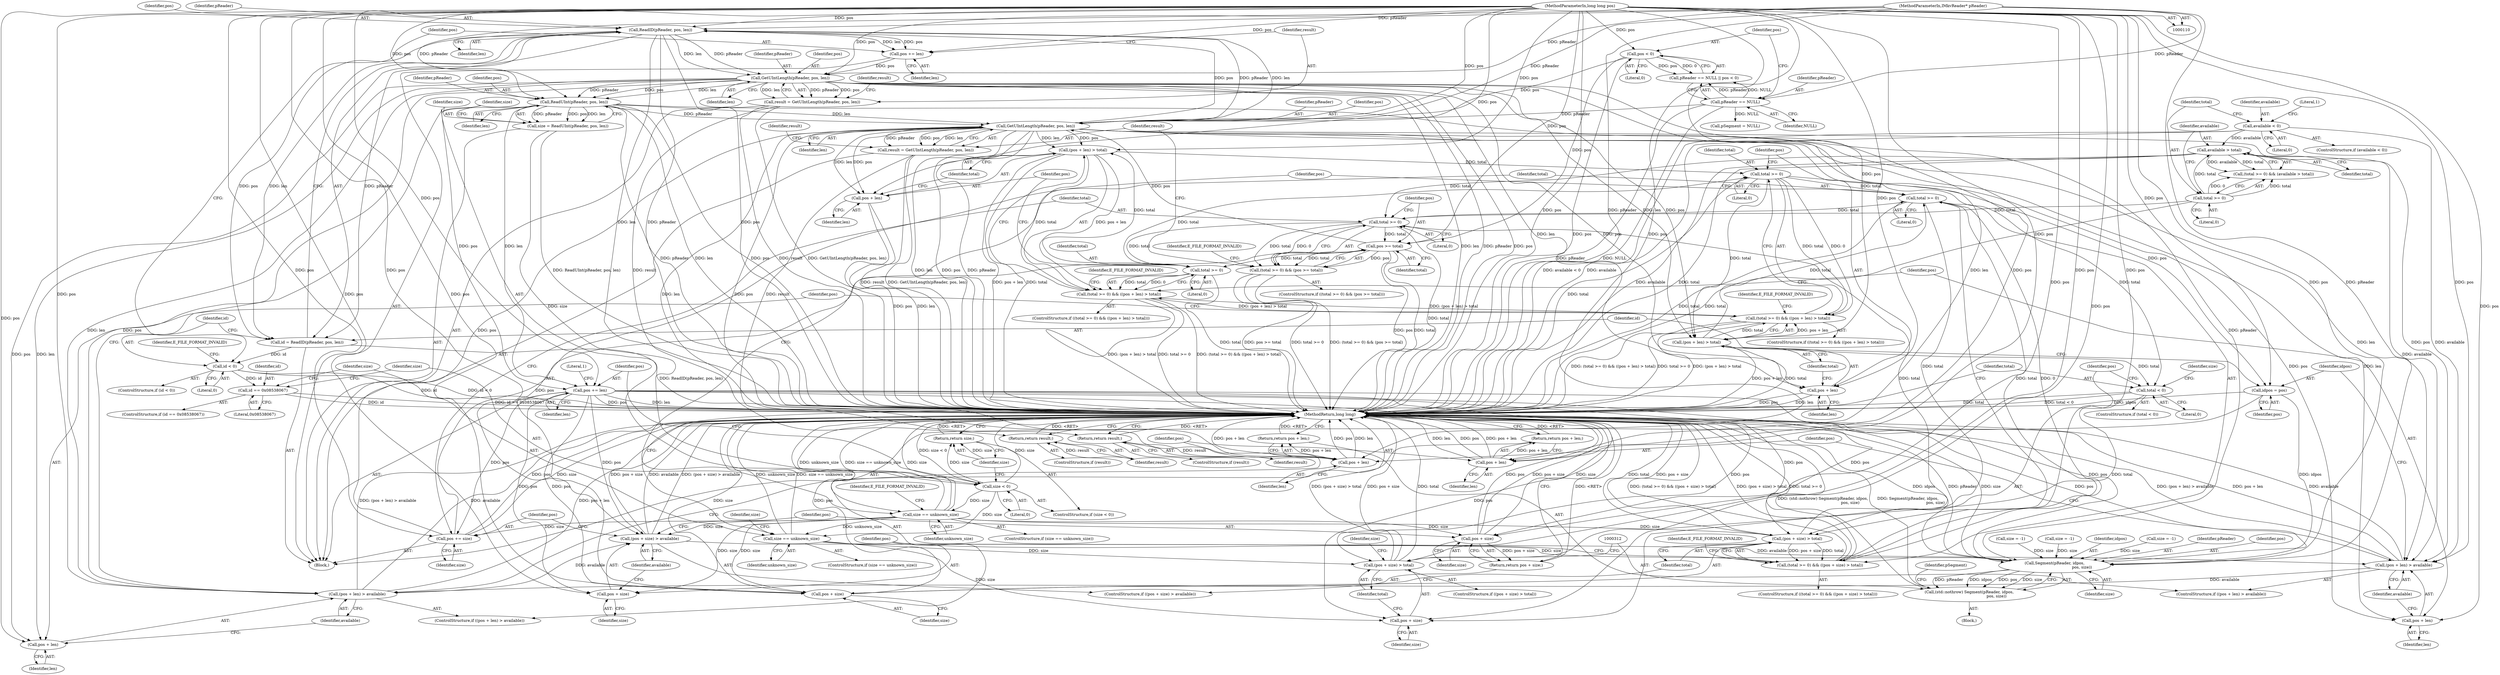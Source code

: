 digraph "0_Android_cc274e2abe8b2a6698a5c47d8aa4bb45f1f9538d_5@pointer" {
"1000215" [label="(Call,ReadID(pReader, pos, len))"];
"1000178" [label="(Call,GetUIntLength(pReader, pos, len))"];
"1000263" [label="(Call,ReadUInt(pReader, pos, len))"];
"1000230" [label="(Call,GetUIntLength(pReader, pos, len))"];
"1000215" [label="(Call,ReadID(pReader, pos, len))"];
"1000111" [label="(MethodParameterIn,IMkvReader* pReader)"];
"1000112" [label="(MethodParameterIn,long long pos)"];
"1000225" [label="(Call,pos += len)"];
"1000117" [label="(Call,pReader == NULL)"];
"1000355" [label="(Call,pos += size)"];
"1000328" [label="(Call,size == unknown_size)"];
"1000268" [label="(Call,size < 0)"];
"1000261" [label="(Call,size = ReadUInt(pReader, pos, len))"];
"1000273" [label="(Call,pos += len)"];
"1000120" [label="(Call,pos < 0)"];
"1000169" [label="(Call,pos >= total)"];
"1000166" [label="(Call,total >= 0)"];
"1000335" [label="(Call,total >= 0)"];
"1000240" [label="(Call,total >= 0)"];
"1000188" [label="(Call,total >= 0)"];
"1000191" [label="(Call,(pos + len) > total)"];
"1000243" [label="(Call,(pos + len) > total)"];
"1000156" [label="(Call,available > total)"];
"1000145" [label="(Call,available < 0)"];
"1000153" [label="(Call,total >= 0)"];
"1000338" [label="(Call,(pos + size) > total)"];
"1000213" [label="(Call,id = ReadID(pReader, pos, len))"];
"1000220" [label="(Call,id < 0)"];
"1000279" [label="(Call,id == 0x08538067)"];
"1000228" [label="(Call,result = GetUIntLength(pReader, pos, len))"];
"1000236" [label="(Return,return result;)"];
"1000239" [label="(Call,(total >= 0) && ((pos + len) > total))"];
"1000187" [label="(Call,(total >= 0) && ((pos + len) > total))"];
"1000293" [label="(Call,total < 0)"];
"1000302" [label="(Call,(pos + size) > total)"];
"1000165" [label="(Call,(total >= 0) && (pos >= total))"];
"1000176" [label="(Call,result = GetUIntLength(pReader, pos, len))"];
"1000184" [label="(Return,return result;)"];
"1000192" [label="(Call,pos + len)"];
"1000199" [label="(Call,(pos + len) > available)"];
"1000251" [label="(Call,(pos + len) > available)"];
"1000346" [label="(Call,(pos + size) > available)"];
"1000200" [label="(Call,pos + len)"];
"1000205" [label="(Call,pos + len)"];
"1000204" [label="(Return,return pos + len;)"];
"1000209" [label="(Call,idpos = pos)"];
"1000313" [label="(Call,Segment(pReader, idpos,\n                                            pos, size))"];
"1000311" [label="(Call,(std::nothrow) Segment(pReader, idpos,\n                                            pos, size))"];
"1000334" [label="(Call,(total >= 0) && ((pos + size) > total))"];
"1000244" [label="(Call,pos + len)"];
"1000252" [label="(Call,pos + len)"];
"1000257" [label="(Call,pos + len)"];
"1000256" [label="(Return,return pos + len;)"];
"1000271" [label="(Return,return size;)"];
"1000284" [label="(Call,size == unknown_size)"];
"1000303" [label="(Call,pos + size)"];
"1000339" [label="(Call,pos + size)"];
"1000347" [label="(Call,pos + size)"];
"1000352" [label="(Call,pos + size)"];
"1000351" [label="(Return,return pos + size;)"];
"1000219" [label="(ControlStructure,if (id < 0))"];
"1000263" [label="(Call,ReadUInt(pReader, pos, len))"];
"1000274" [label="(Identifier,pos)"];
"1000150" [label="(Literal,1)"];
"1000357" [label="(Identifier,size)"];
"1000163" [label="(Block,)"];
"1000116" [label="(Call,pReader == NULL || pos < 0)"];
"1000191" [label="(Call,(pos + len) > total)"];
"1000272" [label="(Identifier,size)"];
"1000156" [label="(Call,available > total)"];
"1000245" [label="(Identifier,pos)"];
"1000249" [label="(Identifier,E_FILE_FORMAT_INVALID)"];
"1000257" [label="(Call,pos + len)"];
"1000250" [label="(ControlStructure,if ((pos + len) > available))"];
"1000320" [label="(Identifier,pSegment)"];
"1000303" [label="(Call,pos + size)"];
"1000213" [label="(Call,id = ReadID(pReader, pos, len))"];
"1000280" [label="(Identifier,id)"];
"1000176" [label="(Call,result = GetUIntLength(pReader, pos, len))"];
"1000199" [label="(Call,(pos + len) > available)"];
"1000232" [label="(Identifier,pos)"];
"1000266" [label="(Identifier,len)"];
"1000179" [label="(Identifier,pReader)"];
"1000297" [label="(Identifier,size)"];
"1000192" [label="(Call,pos + len)"];
"1000125" [label="(Call,pSegment = NULL)"];
"1000229" [label="(Identifier,result)"];
"1000165" [label="(Call,(total >= 0) && (pos >= total))"];
"1000292" [label="(ControlStructure,if (total < 0))"];
"1000275" [label="(Identifier,len)"];
"1000281" [label="(Literal,0x08538067)"];
"1000154" [label="(Identifier,total)"];
"1000254" [label="(Identifier,len)"];
"1000345" [label="(ControlStructure,if ((pos + size) > available))"];
"1000304" [label="(Identifier,pos)"];
"1000239" [label="(Call,(total >= 0) && ((pos + len) > total))"];
"1000230" [label="(Call,GetUIntLength(pReader, pos, len))"];
"1000282" [label="(Block,)"];
"1000270" [label="(Literal,0)"];
"1000278" [label="(ControlStructure,if (id == 0x08538067))"];
"1000222" [label="(Literal,0)"];
"1000344" [label="(Identifier,E_FILE_FORMAT_INVALID)"];
"1000349" [label="(Identifier,size)"];
"1000186" [label="(ControlStructure,if ((total >= 0) && ((pos + len) > total)))"];
"1000327" [label="(ControlStructure,if (size == unknown_size))"];
"1000147" [label="(Literal,0)"];
"1000183" [label="(Identifier,result)"];
"1000356" [label="(Identifier,pos)"];
"1000228" [label="(Call,result = GetUIntLength(pReader, pos, len))"];
"1000118" [label="(Identifier,pReader)"];
"1000306" [label="(Identifier,total)"];
"1000293" [label="(Call,total < 0)"];
"1000185" [label="(Identifier,result)"];
"1000166" [label="(Call,total >= 0)"];
"1000340" [label="(Identifier,pos)"];
"1000288" [label="(Identifier,size)"];
"1000261" [label="(Call,size = ReadUInt(pReader, pos, len))"];
"1000243" [label="(Call,(pos + len) > total)"];
"1000294" [label="(Identifier,total)"];
"1000177" [label="(Identifier,result)"];
"1000328" [label="(Call,size == unknown_size)"];
"1000277" [label="(Literal,1)"];
"1000286" [label="(Identifier,unknown_size)"];
"1000203" [label="(Identifier,available)"];
"1000211" [label="(Identifier,pos)"];
"1000170" [label="(Identifier,pos)"];
"1000339" [label="(Call,pos + size)"];
"1000236" [label="(Return,return result;)"];
"1000283" [label="(ControlStructure,if (size == unknown_size))"];
"1000167" [label="(Identifier,total)"];
"1000205" [label="(Call,pos + len)"];
"1000329" [label="(Identifier,size)"];
"1000350" [label="(Identifier,available)"];
"1000164" [label="(ControlStructure,if ((total >= 0) && (pos >= total)))"];
"1000184" [label="(Return,return result;)"];
"1000307" [label="(Call,size = -1)"];
"1000190" [label="(Literal,0)"];
"1000182" [label="(ControlStructure,if (result))"];
"1000346" [label="(Call,(pos + size) > available)"];
"1000233" [label="(Identifier,len)"];
"1000284" [label="(Call,size == unknown_size)"];
"1000313" [label="(Call,Segment(pReader, idpos,\n                                            pos, size))"];
"1000287" [label="(Call,size = -1)"];
"1000259" [label="(Identifier,len)"];
"1000221" [label="(Identifier,id)"];
"1000244" [label="(Call,pos + len)"];
"1000332" [label="(Identifier,E_FILE_FORMAT_INVALID)"];
"1000235" [label="(Identifier,result)"];
"1000237" [label="(Identifier,result)"];
"1000267" [label="(ControlStructure,if (size < 0))"];
"1000207" [label="(Identifier,len)"];
"1000333" [label="(ControlStructure,if ((total >= 0) && ((pos + size) > total)))"];
"1000231" [label="(Identifier,pReader)"];
"1000342" [label="(Identifier,total)"];
"1000117" [label="(Call,pReader == NULL)"];
"1000251" [label="(Call,(pos + len) > available)"];
"1000217" [label="(Identifier,pos)"];
"1000119" [label="(Identifier,NULL)"];
"1000268" [label="(Call,size < 0)"];
"1000240" [label="(Call,total >= 0)"];
"1000157" [label="(Identifier,available)"];
"1000224" [label="(Identifier,E_FILE_FORMAT_INVALID)"];
"1000354" [label="(Identifier,size)"];
"1000295" [label="(Literal,0)"];
"1000352" [label="(Call,pos + size)"];
"1000158" [label="(Identifier,total)"];
"1000302" [label="(Call,(pos + size) > total)"];
"1000111" [label="(MethodParameterIn,IMkvReader* pReader)"];
"1000225" [label="(Call,pos += len)"];
"1000187" [label="(Call,(total >= 0) && ((pos + len) > total))"];
"1000215" [label="(Call,ReadID(pReader, pos, len))"];
"1000311" [label="(Call,(std::nothrow) Segment(pReader, idpos,\n                                            pos, size))"];
"1000201" [label="(Identifier,pos)"];
"1000315" [label="(Identifier,idpos)"];
"1000279" [label="(Call,id == 0x08538067)"];
"1000317" [label="(Identifier,size)"];
"1000122" [label="(Literal,0)"];
"1000169" [label="(Call,pos >= total)"];
"1000189" [label="(Identifier,total)"];
"1000247" [label="(Identifier,total)"];
"1000209" [label="(Call,idpos = pos)"];
"1000256" [label="(Return,return pos + len;)"];
"1000296" [label="(Call,size = -1)"];
"1000168" [label="(Literal,0)"];
"1000358" [label="(MethodReturn,long long)"];
"1000188" [label="(Call,total >= 0)"];
"1000181" [label="(Identifier,len)"];
"1000200" [label="(Call,pos + len)"];
"1000264" [label="(Identifier,pReader)"];
"1000314" [label="(Identifier,pReader)"];
"1000338" [label="(Call,(pos + size) > total)"];
"1000330" [label="(Identifier,unknown_size)"];
"1000348" [label="(Identifier,pos)"];
"1000206" [label="(Identifier,pos)"];
"1000121" [label="(Identifier,pos)"];
"1000195" [label="(Identifier,total)"];
"1000112" [label="(MethodParameterIn,long long pos)"];
"1000220" [label="(Call,id < 0)"];
"1000153" [label="(Call,total >= 0)"];
"1000218" [label="(Identifier,len)"];
"1000180" [label="(Identifier,pos)"];
"1000253" [label="(Identifier,pos)"];
"1000120" [label="(Call,pos < 0)"];
"1000144" [label="(ControlStructure,if (available < 0))"];
"1000351" [label="(Return,return pos + size;)"];
"1000234" [label="(ControlStructure,if (result))"];
"1000202" [label="(Identifier,len)"];
"1000246" [label="(Identifier,len)"];
"1000198" [label="(ControlStructure,if ((pos + len) > available))"];
"1000197" [label="(Identifier,E_FILE_FORMAT_INVALID)"];
"1000269" [label="(Identifier,size)"];
"1000273" [label="(Call,pos += len)"];
"1000146" [label="(Identifier,available)"];
"1000265" [label="(Identifier,pos)"];
"1000155" [label="(Literal,0)"];
"1000194" [label="(Identifier,len)"];
"1000271" [label="(Return,return size;)"];
"1000204" [label="(Return,return pos + len;)"];
"1000214" [label="(Identifier,id)"];
"1000216" [label="(Identifier,pReader)"];
"1000334" [label="(Call,(total >= 0) && ((pos + size) > total))"];
"1000242" [label="(Literal,0)"];
"1000262" [label="(Identifier,size)"];
"1000210" [label="(Identifier,idpos)"];
"1000258" [label="(Identifier,pos)"];
"1000305" [label="(Identifier,size)"];
"1000178" [label="(Call,GetUIntLength(pReader, pos, len))"];
"1000341" [label="(Identifier,size)"];
"1000173" [label="(Identifier,E_FILE_FORMAT_INVALID)"];
"1000241" [label="(Identifier,total)"];
"1000301" [label="(ControlStructure,if ((pos + size) > total))"];
"1000238" [label="(ControlStructure,if ((total >= 0) && ((pos + len) > total)))"];
"1000347" [label="(Call,pos + size)"];
"1000227" [label="(Identifier,len)"];
"1000335" [label="(Call,total >= 0)"];
"1000355" [label="(Call,pos += size)"];
"1000337" [label="(Literal,0)"];
"1000145" [label="(Call,available < 0)"];
"1000308" [label="(Identifier,size)"];
"1000193" [label="(Identifier,pos)"];
"1000285" [label="(Identifier,size)"];
"1000316" [label="(Identifier,pos)"];
"1000152" [label="(Call,(total >= 0) && (available > total))"];
"1000252" [label="(Call,pos + len)"];
"1000336" [label="(Identifier,total)"];
"1000353" [label="(Identifier,pos)"];
"1000226" [label="(Identifier,pos)"];
"1000171" [label="(Identifier,total)"];
"1000255" [label="(Identifier,available)"];
"1000215" -> "1000213"  [label="AST: "];
"1000215" -> "1000218"  [label="CFG: "];
"1000216" -> "1000215"  [label="AST: "];
"1000217" -> "1000215"  [label="AST: "];
"1000218" -> "1000215"  [label="AST: "];
"1000213" -> "1000215"  [label="CFG: "];
"1000215" -> "1000358"  [label="DDG: pReader"];
"1000215" -> "1000358"  [label="DDG: pos"];
"1000215" -> "1000358"  [label="DDG: len"];
"1000215" -> "1000213"  [label="DDG: pReader"];
"1000215" -> "1000213"  [label="DDG: pos"];
"1000215" -> "1000213"  [label="DDG: len"];
"1000178" -> "1000215"  [label="DDG: pReader"];
"1000178" -> "1000215"  [label="DDG: pos"];
"1000178" -> "1000215"  [label="DDG: len"];
"1000111" -> "1000215"  [label="DDG: pReader"];
"1000112" -> "1000215"  [label="DDG: pos"];
"1000215" -> "1000225"  [label="DDG: len"];
"1000215" -> "1000225"  [label="DDG: pos"];
"1000215" -> "1000230"  [label="DDG: pReader"];
"1000215" -> "1000230"  [label="DDG: len"];
"1000178" -> "1000176"  [label="AST: "];
"1000178" -> "1000181"  [label="CFG: "];
"1000179" -> "1000178"  [label="AST: "];
"1000180" -> "1000178"  [label="AST: "];
"1000181" -> "1000178"  [label="AST: "];
"1000176" -> "1000178"  [label="CFG: "];
"1000178" -> "1000358"  [label="DDG: pReader"];
"1000178" -> "1000358"  [label="DDG: len"];
"1000178" -> "1000358"  [label="DDG: pos"];
"1000178" -> "1000176"  [label="DDG: pReader"];
"1000178" -> "1000176"  [label="DDG: pos"];
"1000178" -> "1000176"  [label="DDG: len"];
"1000263" -> "1000178"  [label="DDG: pReader"];
"1000263" -> "1000178"  [label="DDG: len"];
"1000117" -> "1000178"  [label="DDG: pReader"];
"1000111" -> "1000178"  [label="DDG: pReader"];
"1000355" -> "1000178"  [label="DDG: pos"];
"1000120" -> "1000178"  [label="DDG: pos"];
"1000169" -> "1000178"  [label="DDG: pos"];
"1000112" -> "1000178"  [label="DDG: pos"];
"1000178" -> "1000191"  [label="DDG: pos"];
"1000178" -> "1000191"  [label="DDG: len"];
"1000178" -> "1000192"  [label="DDG: pos"];
"1000178" -> "1000192"  [label="DDG: len"];
"1000178" -> "1000199"  [label="DDG: pos"];
"1000178" -> "1000199"  [label="DDG: len"];
"1000178" -> "1000200"  [label="DDG: pos"];
"1000178" -> "1000200"  [label="DDG: len"];
"1000178" -> "1000205"  [label="DDG: pos"];
"1000178" -> "1000205"  [label="DDG: len"];
"1000178" -> "1000209"  [label="DDG: pos"];
"1000263" -> "1000261"  [label="AST: "];
"1000263" -> "1000266"  [label="CFG: "];
"1000264" -> "1000263"  [label="AST: "];
"1000265" -> "1000263"  [label="AST: "];
"1000266" -> "1000263"  [label="AST: "];
"1000261" -> "1000263"  [label="CFG: "];
"1000263" -> "1000358"  [label="DDG: pos"];
"1000263" -> "1000358"  [label="DDG: pReader"];
"1000263" -> "1000358"  [label="DDG: len"];
"1000263" -> "1000261"  [label="DDG: pReader"];
"1000263" -> "1000261"  [label="DDG: pos"];
"1000263" -> "1000261"  [label="DDG: len"];
"1000230" -> "1000263"  [label="DDG: pReader"];
"1000230" -> "1000263"  [label="DDG: pos"];
"1000230" -> "1000263"  [label="DDG: len"];
"1000111" -> "1000263"  [label="DDG: pReader"];
"1000112" -> "1000263"  [label="DDG: pos"];
"1000263" -> "1000273"  [label="DDG: len"];
"1000263" -> "1000273"  [label="DDG: pos"];
"1000263" -> "1000313"  [label="DDG: pReader"];
"1000230" -> "1000228"  [label="AST: "];
"1000230" -> "1000233"  [label="CFG: "];
"1000231" -> "1000230"  [label="AST: "];
"1000232" -> "1000230"  [label="AST: "];
"1000233" -> "1000230"  [label="AST: "];
"1000228" -> "1000230"  [label="CFG: "];
"1000230" -> "1000358"  [label="DDG: len"];
"1000230" -> "1000358"  [label="DDG: pReader"];
"1000230" -> "1000358"  [label="DDG: pos"];
"1000230" -> "1000228"  [label="DDG: pReader"];
"1000230" -> "1000228"  [label="DDG: pos"];
"1000230" -> "1000228"  [label="DDG: len"];
"1000111" -> "1000230"  [label="DDG: pReader"];
"1000225" -> "1000230"  [label="DDG: pos"];
"1000112" -> "1000230"  [label="DDG: pos"];
"1000230" -> "1000243"  [label="DDG: pos"];
"1000230" -> "1000243"  [label="DDG: len"];
"1000230" -> "1000244"  [label="DDG: pos"];
"1000230" -> "1000244"  [label="DDG: len"];
"1000230" -> "1000251"  [label="DDG: pos"];
"1000230" -> "1000251"  [label="DDG: len"];
"1000230" -> "1000252"  [label="DDG: pos"];
"1000230" -> "1000252"  [label="DDG: len"];
"1000230" -> "1000257"  [label="DDG: pos"];
"1000230" -> "1000257"  [label="DDG: len"];
"1000111" -> "1000110"  [label="AST: "];
"1000111" -> "1000358"  [label="DDG: pReader"];
"1000111" -> "1000117"  [label="DDG: pReader"];
"1000111" -> "1000313"  [label="DDG: pReader"];
"1000112" -> "1000110"  [label="AST: "];
"1000112" -> "1000358"  [label="DDG: pos"];
"1000112" -> "1000120"  [label="DDG: pos"];
"1000112" -> "1000169"  [label="DDG: pos"];
"1000112" -> "1000191"  [label="DDG: pos"];
"1000112" -> "1000192"  [label="DDG: pos"];
"1000112" -> "1000199"  [label="DDG: pos"];
"1000112" -> "1000200"  [label="DDG: pos"];
"1000112" -> "1000205"  [label="DDG: pos"];
"1000112" -> "1000209"  [label="DDG: pos"];
"1000112" -> "1000225"  [label="DDG: pos"];
"1000112" -> "1000243"  [label="DDG: pos"];
"1000112" -> "1000244"  [label="DDG: pos"];
"1000112" -> "1000251"  [label="DDG: pos"];
"1000112" -> "1000252"  [label="DDG: pos"];
"1000112" -> "1000257"  [label="DDG: pos"];
"1000112" -> "1000273"  [label="DDG: pos"];
"1000112" -> "1000302"  [label="DDG: pos"];
"1000112" -> "1000303"  [label="DDG: pos"];
"1000112" -> "1000313"  [label="DDG: pos"];
"1000112" -> "1000338"  [label="DDG: pos"];
"1000112" -> "1000339"  [label="DDG: pos"];
"1000112" -> "1000346"  [label="DDG: pos"];
"1000112" -> "1000347"  [label="DDG: pos"];
"1000112" -> "1000352"  [label="DDG: pos"];
"1000112" -> "1000355"  [label="DDG: pos"];
"1000225" -> "1000163"  [label="AST: "];
"1000225" -> "1000227"  [label="CFG: "];
"1000226" -> "1000225"  [label="AST: "];
"1000227" -> "1000225"  [label="AST: "];
"1000229" -> "1000225"  [label="CFG: "];
"1000117" -> "1000116"  [label="AST: "];
"1000117" -> "1000119"  [label="CFG: "];
"1000118" -> "1000117"  [label="AST: "];
"1000119" -> "1000117"  [label="AST: "];
"1000121" -> "1000117"  [label="CFG: "];
"1000116" -> "1000117"  [label="CFG: "];
"1000117" -> "1000358"  [label="DDG: pReader"];
"1000117" -> "1000358"  [label="DDG: NULL"];
"1000117" -> "1000116"  [label="DDG: pReader"];
"1000117" -> "1000116"  [label="DDG: NULL"];
"1000117" -> "1000125"  [label="DDG: NULL"];
"1000355" -> "1000163"  [label="AST: "];
"1000355" -> "1000357"  [label="CFG: "];
"1000356" -> "1000355"  [label="AST: "];
"1000357" -> "1000355"  [label="AST: "];
"1000167" -> "1000355"  [label="CFG: "];
"1000355" -> "1000358"  [label="DDG: pos"];
"1000355" -> "1000358"  [label="DDG: size"];
"1000355" -> "1000169"  [label="DDG: pos"];
"1000328" -> "1000355"  [label="DDG: size"];
"1000273" -> "1000355"  [label="DDG: pos"];
"1000328" -> "1000327"  [label="AST: "];
"1000328" -> "1000330"  [label="CFG: "];
"1000329" -> "1000328"  [label="AST: "];
"1000330" -> "1000328"  [label="AST: "];
"1000332" -> "1000328"  [label="CFG: "];
"1000336" -> "1000328"  [label="CFG: "];
"1000328" -> "1000358"  [label="DDG: size == unknown_size"];
"1000328" -> "1000358"  [label="DDG: size"];
"1000328" -> "1000358"  [label="DDG: unknown_size"];
"1000328" -> "1000284"  [label="DDG: unknown_size"];
"1000268" -> "1000328"  [label="DDG: size"];
"1000328" -> "1000338"  [label="DDG: size"];
"1000328" -> "1000339"  [label="DDG: size"];
"1000328" -> "1000346"  [label="DDG: size"];
"1000328" -> "1000347"  [label="DDG: size"];
"1000328" -> "1000352"  [label="DDG: size"];
"1000268" -> "1000267"  [label="AST: "];
"1000268" -> "1000270"  [label="CFG: "];
"1000269" -> "1000268"  [label="AST: "];
"1000270" -> "1000268"  [label="AST: "];
"1000272" -> "1000268"  [label="CFG: "];
"1000274" -> "1000268"  [label="CFG: "];
"1000268" -> "1000358"  [label="DDG: size"];
"1000268" -> "1000358"  [label="DDG: size < 0"];
"1000261" -> "1000268"  [label="DDG: size"];
"1000268" -> "1000271"  [label="DDG: size"];
"1000268" -> "1000284"  [label="DDG: size"];
"1000261" -> "1000163"  [label="AST: "];
"1000262" -> "1000261"  [label="AST: "];
"1000269" -> "1000261"  [label="CFG: "];
"1000261" -> "1000358"  [label="DDG: ReadUInt(pReader, pos, len)"];
"1000273" -> "1000163"  [label="AST: "];
"1000273" -> "1000275"  [label="CFG: "];
"1000274" -> "1000273"  [label="AST: "];
"1000275" -> "1000273"  [label="AST: "];
"1000277" -> "1000273"  [label="CFG: "];
"1000273" -> "1000358"  [label="DDG: len"];
"1000273" -> "1000358"  [label="DDG: pos"];
"1000273" -> "1000302"  [label="DDG: pos"];
"1000273" -> "1000303"  [label="DDG: pos"];
"1000273" -> "1000313"  [label="DDG: pos"];
"1000273" -> "1000338"  [label="DDG: pos"];
"1000273" -> "1000339"  [label="DDG: pos"];
"1000273" -> "1000346"  [label="DDG: pos"];
"1000273" -> "1000347"  [label="DDG: pos"];
"1000273" -> "1000352"  [label="DDG: pos"];
"1000120" -> "1000116"  [label="AST: "];
"1000120" -> "1000122"  [label="CFG: "];
"1000121" -> "1000120"  [label="AST: "];
"1000122" -> "1000120"  [label="AST: "];
"1000116" -> "1000120"  [label="CFG: "];
"1000120" -> "1000358"  [label="DDG: pos"];
"1000120" -> "1000116"  [label="DDG: pos"];
"1000120" -> "1000116"  [label="DDG: 0"];
"1000120" -> "1000169"  [label="DDG: pos"];
"1000169" -> "1000165"  [label="AST: "];
"1000169" -> "1000171"  [label="CFG: "];
"1000170" -> "1000169"  [label="AST: "];
"1000171" -> "1000169"  [label="AST: "];
"1000165" -> "1000169"  [label="CFG: "];
"1000169" -> "1000358"  [label="DDG: total"];
"1000169" -> "1000358"  [label="DDG: pos"];
"1000169" -> "1000165"  [label="DDG: pos"];
"1000169" -> "1000165"  [label="DDG: total"];
"1000166" -> "1000169"  [label="DDG: total"];
"1000169" -> "1000188"  [label="DDG: total"];
"1000166" -> "1000165"  [label="AST: "];
"1000166" -> "1000168"  [label="CFG: "];
"1000167" -> "1000166"  [label="AST: "];
"1000168" -> "1000166"  [label="AST: "];
"1000170" -> "1000166"  [label="CFG: "];
"1000165" -> "1000166"  [label="CFG: "];
"1000166" -> "1000358"  [label="DDG: total"];
"1000166" -> "1000165"  [label="DDG: total"];
"1000166" -> "1000165"  [label="DDG: 0"];
"1000335" -> "1000166"  [label="DDG: total"];
"1000156" -> "1000166"  [label="DDG: total"];
"1000338" -> "1000166"  [label="DDG: total"];
"1000153" -> "1000166"  [label="DDG: total"];
"1000166" -> "1000188"  [label="DDG: total"];
"1000335" -> "1000334"  [label="AST: "];
"1000335" -> "1000337"  [label="CFG: "];
"1000336" -> "1000335"  [label="AST: "];
"1000337" -> "1000335"  [label="AST: "];
"1000340" -> "1000335"  [label="CFG: "];
"1000334" -> "1000335"  [label="CFG: "];
"1000335" -> "1000358"  [label="DDG: total"];
"1000335" -> "1000334"  [label="DDG: total"];
"1000335" -> "1000334"  [label="DDG: 0"];
"1000240" -> "1000335"  [label="DDG: total"];
"1000243" -> "1000335"  [label="DDG: total"];
"1000335" -> "1000338"  [label="DDG: total"];
"1000240" -> "1000239"  [label="AST: "];
"1000240" -> "1000242"  [label="CFG: "];
"1000241" -> "1000240"  [label="AST: "];
"1000242" -> "1000240"  [label="AST: "];
"1000245" -> "1000240"  [label="CFG: "];
"1000239" -> "1000240"  [label="CFG: "];
"1000240" -> "1000358"  [label="DDG: total"];
"1000240" -> "1000239"  [label="DDG: total"];
"1000240" -> "1000239"  [label="DDG: 0"];
"1000188" -> "1000240"  [label="DDG: total"];
"1000191" -> "1000240"  [label="DDG: total"];
"1000240" -> "1000243"  [label="DDG: total"];
"1000240" -> "1000293"  [label="DDG: total"];
"1000188" -> "1000187"  [label="AST: "];
"1000188" -> "1000190"  [label="CFG: "];
"1000189" -> "1000188"  [label="AST: "];
"1000190" -> "1000188"  [label="AST: "];
"1000193" -> "1000188"  [label="CFG: "];
"1000187" -> "1000188"  [label="CFG: "];
"1000188" -> "1000358"  [label="DDG: total"];
"1000188" -> "1000187"  [label="DDG: total"];
"1000188" -> "1000187"  [label="DDG: 0"];
"1000188" -> "1000191"  [label="DDG: total"];
"1000191" -> "1000187"  [label="AST: "];
"1000191" -> "1000195"  [label="CFG: "];
"1000192" -> "1000191"  [label="AST: "];
"1000195" -> "1000191"  [label="AST: "];
"1000187" -> "1000191"  [label="CFG: "];
"1000191" -> "1000358"  [label="DDG: total"];
"1000191" -> "1000358"  [label="DDG: pos + len"];
"1000191" -> "1000187"  [label="DDG: pos + len"];
"1000191" -> "1000187"  [label="DDG: total"];
"1000243" -> "1000239"  [label="AST: "];
"1000243" -> "1000247"  [label="CFG: "];
"1000244" -> "1000243"  [label="AST: "];
"1000247" -> "1000243"  [label="AST: "];
"1000239" -> "1000243"  [label="CFG: "];
"1000243" -> "1000358"  [label="DDG: pos + len"];
"1000243" -> "1000358"  [label="DDG: total"];
"1000243" -> "1000239"  [label="DDG: pos + len"];
"1000243" -> "1000239"  [label="DDG: total"];
"1000243" -> "1000293"  [label="DDG: total"];
"1000156" -> "1000152"  [label="AST: "];
"1000156" -> "1000158"  [label="CFG: "];
"1000157" -> "1000156"  [label="AST: "];
"1000158" -> "1000156"  [label="AST: "];
"1000152" -> "1000156"  [label="CFG: "];
"1000156" -> "1000358"  [label="DDG: available"];
"1000156" -> "1000358"  [label="DDG: total"];
"1000156" -> "1000152"  [label="DDG: available"];
"1000156" -> "1000152"  [label="DDG: total"];
"1000145" -> "1000156"  [label="DDG: available"];
"1000153" -> "1000156"  [label="DDG: total"];
"1000156" -> "1000199"  [label="DDG: available"];
"1000145" -> "1000144"  [label="AST: "];
"1000145" -> "1000147"  [label="CFG: "];
"1000146" -> "1000145"  [label="AST: "];
"1000147" -> "1000145"  [label="AST: "];
"1000150" -> "1000145"  [label="CFG: "];
"1000154" -> "1000145"  [label="CFG: "];
"1000145" -> "1000358"  [label="DDG: available < 0"];
"1000145" -> "1000358"  [label="DDG: available"];
"1000145" -> "1000199"  [label="DDG: available"];
"1000153" -> "1000152"  [label="AST: "];
"1000153" -> "1000155"  [label="CFG: "];
"1000154" -> "1000153"  [label="AST: "];
"1000155" -> "1000153"  [label="AST: "];
"1000157" -> "1000153"  [label="CFG: "];
"1000152" -> "1000153"  [label="CFG: "];
"1000153" -> "1000358"  [label="DDG: total"];
"1000153" -> "1000152"  [label="DDG: total"];
"1000153" -> "1000152"  [label="DDG: 0"];
"1000338" -> "1000334"  [label="AST: "];
"1000338" -> "1000342"  [label="CFG: "];
"1000339" -> "1000338"  [label="AST: "];
"1000342" -> "1000338"  [label="AST: "];
"1000334" -> "1000338"  [label="CFG: "];
"1000338" -> "1000358"  [label="DDG: pos + size"];
"1000338" -> "1000358"  [label="DDG: total"];
"1000338" -> "1000334"  [label="DDG: pos + size"];
"1000338" -> "1000334"  [label="DDG: total"];
"1000213" -> "1000163"  [label="AST: "];
"1000214" -> "1000213"  [label="AST: "];
"1000221" -> "1000213"  [label="CFG: "];
"1000213" -> "1000358"  [label="DDG: ReadID(pReader, pos, len)"];
"1000213" -> "1000220"  [label="DDG: id"];
"1000220" -> "1000219"  [label="AST: "];
"1000220" -> "1000222"  [label="CFG: "];
"1000221" -> "1000220"  [label="AST: "];
"1000222" -> "1000220"  [label="AST: "];
"1000224" -> "1000220"  [label="CFG: "];
"1000226" -> "1000220"  [label="CFG: "];
"1000220" -> "1000358"  [label="DDG: id"];
"1000220" -> "1000358"  [label="DDG: id < 0"];
"1000220" -> "1000279"  [label="DDG: id"];
"1000279" -> "1000278"  [label="AST: "];
"1000279" -> "1000281"  [label="CFG: "];
"1000280" -> "1000279"  [label="AST: "];
"1000281" -> "1000279"  [label="AST: "];
"1000285" -> "1000279"  [label="CFG: "];
"1000329" -> "1000279"  [label="CFG: "];
"1000279" -> "1000358"  [label="DDG: id"];
"1000279" -> "1000358"  [label="DDG: id == 0x08538067"];
"1000228" -> "1000163"  [label="AST: "];
"1000229" -> "1000228"  [label="AST: "];
"1000235" -> "1000228"  [label="CFG: "];
"1000228" -> "1000358"  [label="DDG: result"];
"1000228" -> "1000358"  [label="DDG: GetUIntLength(pReader, pos, len)"];
"1000228" -> "1000236"  [label="DDG: result"];
"1000236" -> "1000234"  [label="AST: "];
"1000236" -> "1000237"  [label="CFG: "];
"1000237" -> "1000236"  [label="AST: "];
"1000358" -> "1000236"  [label="CFG: "];
"1000236" -> "1000358"  [label="DDG: <RET>"];
"1000237" -> "1000236"  [label="DDG: result"];
"1000239" -> "1000238"  [label="AST: "];
"1000249" -> "1000239"  [label="CFG: "];
"1000253" -> "1000239"  [label="CFG: "];
"1000239" -> "1000358"  [label="DDG: (total >= 0) && ((pos + len) > total)"];
"1000239" -> "1000358"  [label="DDG: total >= 0"];
"1000239" -> "1000358"  [label="DDG: (pos + len) > total"];
"1000239" -> "1000187"  [label="DDG: (pos + len) > total"];
"1000187" -> "1000239"  [label="DDG: (pos + len) > total"];
"1000187" -> "1000186"  [label="AST: "];
"1000197" -> "1000187"  [label="CFG: "];
"1000201" -> "1000187"  [label="CFG: "];
"1000187" -> "1000358"  [label="DDG: total >= 0"];
"1000187" -> "1000358"  [label="DDG: (total >= 0) && ((pos + len) > total)"];
"1000187" -> "1000358"  [label="DDG: (pos + len) > total"];
"1000293" -> "1000292"  [label="AST: "];
"1000293" -> "1000295"  [label="CFG: "];
"1000294" -> "1000293"  [label="AST: "];
"1000295" -> "1000293"  [label="AST: "];
"1000297" -> "1000293"  [label="CFG: "];
"1000304" -> "1000293"  [label="CFG: "];
"1000293" -> "1000358"  [label="DDG: total"];
"1000293" -> "1000358"  [label="DDG: total < 0"];
"1000293" -> "1000302"  [label="DDG: total"];
"1000302" -> "1000301"  [label="AST: "];
"1000302" -> "1000306"  [label="CFG: "];
"1000303" -> "1000302"  [label="AST: "];
"1000306" -> "1000302"  [label="AST: "];
"1000308" -> "1000302"  [label="CFG: "];
"1000312" -> "1000302"  [label="CFG: "];
"1000302" -> "1000358"  [label="DDG: pos + size"];
"1000302" -> "1000358"  [label="DDG: total"];
"1000302" -> "1000358"  [label="DDG: (pos + size) > total"];
"1000284" -> "1000302"  [label="DDG: size"];
"1000165" -> "1000164"  [label="AST: "];
"1000173" -> "1000165"  [label="CFG: "];
"1000177" -> "1000165"  [label="CFG: "];
"1000165" -> "1000358"  [label="DDG: pos >= total"];
"1000165" -> "1000358"  [label="DDG: total >= 0"];
"1000165" -> "1000358"  [label="DDG: (total >= 0) && (pos >= total)"];
"1000176" -> "1000163"  [label="AST: "];
"1000177" -> "1000176"  [label="AST: "];
"1000183" -> "1000176"  [label="CFG: "];
"1000176" -> "1000358"  [label="DDG: GetUIntLength(pReader, pos, len)"];
"1000176" -> "1000358"  [label="DDG: result"];
"1000176" -> "1000184"  [label="DDG: result"];
"1000184" -> "1000182"  [label="AST: "];
"1000184" -> "1000185"  [label="CFG: "];
"1000185" -> "1000184"  [label="AST: "];
"1000358" -> "1000184"  [label="CFG: "];
"1000184" -> "1000358"  [label="DDG: <RET>"];
"1000185" -> "1000184"  [label="DDG: result"];
"1000192" -> "1000194"  [label="CFG: "];
"1000193" -> "1000192"  [label="AST: "];
"1000194" -> "1000192"  [label="AST: "];
"1000195" -> "1000192"  [label="CFG: "];
"1000192" -> "1000358"  [label="DDG: len"];
"1000192" -> "1000358"  [label="DDG: pos"];
"1000199" -> "1000198"  [label="AST: "];
"1000199" -> "1000203"  [label="CFG: "];
"1000200" -> "1000199"  [label="AST: "];
"1000203" -> "1000199"  [label="AST: "];
"1000206" -> "1000199"  [label="CFG: "];
"1000210" -> "1000199"  [label="CFG: "];
"1000199" -> "1000358"  [label="DDG: pos + len"];
"1000199" -> "1000358"  [label="DDG: available"];
"1000199" -> "1000358"  [label="DDG: (pos + len) > available"];
"1000346" -> "1000199"  [label="DDG: available"];
"1000199" -> "1000251"  [label="DDG: available"];
"1000251" -> "1000250"  [label="AST: "];
"1000251" -> "1000255"  [label="CFG: "];
"1000252" -> "1000251"  [label="AST: "];
"1000255" -> "1000251"  [label="AST: "];
"1000258" -> "1000251"  [label="CFG: "];
"1000262" -> "1000251"  [label="CFG: "];
"1000251" -> "1000358"  [label="DDG: (pos + len) > available"];
"1000251" -> "1000358"  [label="DDG: available"];
"1000251" -> "1000358"  [label="DDG: pos + len"];
"1000251" -> "1000346"  [label="DDG: available"];
"1000346" -> "1000345"  [label="AST: "];
"1000346" -> "1000350"  [label="CFG: "];
"1000347" -> "1000346"  [label="AST: "];
"1000350" -> "1000346"  [label="AST: "];
"1000353" -> "1000346"  [label="CFG: "];
"1000356" -> "1000346"  [label="CFG: "];
"1000346" -> "1000358"  [label="DDG: pos + size"];
"1000346" -> "1000358"  [label="DDG: available"];
"1000346" -> "1000358"  [label="DDG: (pos + size) > available"];
"1000200" -> "1000202"  [label="CFG: "];
"1000201" -> "1000200"  [label="AST: "];
"1000202" -> "1000200"  [label="AST: "];
"1000203" -> "1000200"  [label="CFG: "];
"1000205" -> "1000204"  [label="AST: "];
"1000205" -> "1000207"  [label="CFG: "];
"1000206" -> "1000205"  [label="AST: "];
"1000207" -> "1000205"  [label="AST: "];
"1000204" -> "1000205"  [label="CFG: "];
"1000205" -> "1000358"  [label="DDG: pos"];
"1000205" -> "1000358"  [label="DDG: len"];
"1000205" -> "1000358"  [label="DDG: pos + len"];
"1000205" -> "1000204"  [label="DDG: pos + len"];
"1000204" -> "1000198"  [label="AST: "];
"1000358" -> "1000204"  [label="CFG: "];
"1000204" -> "1000358"  [label="DDG: <RET>"];
"1000209" -> "1000163"  [label="AST: "];
"1000209" -> "1000211"  [label="CFG: "];
"1000210" -> "1000209"  [label="AST: "];
"1000211" -> "1000209"  [label="AST: "];
"1000214" -> "1000209"  [label="CFG: "];
"1000209" -> "1000358"  [label="DDG: idpos"];
"1000209" -> "1000313"  [label="DDG: idpos"];
"1000313" -> "1000311"  [label="AST: "];
"1000313" -> "1000317"  [label="CFG: "];
"1000314" -> "1000313"  [label="AST: "];
"1000315" -> "1000313"  [label="AST: "];
"1000316" -> "1000313"  [label="AST: "];
"1000317" -> "1000313"  [label="AST: "];
"1000311" -> "1000313"  [label="CFG: "];
"1000313" -> "1000358"  [label="DDG: pos"];
"1000313" -> "1000358"  [label="DDG: idpos"];
"1000313" -> "1000358"  [label="DDG: pReader"];
"1000313" -> "1000358"  [label="DDG: size"];
"1000313" -> "1000311"  [label="DDG: pReader"];
"1000313" -> "1000311"  [label="DDG: idpos"];
"1000313" -> "1000311"  [label="DDG: pos"];
"1000313" -> "1000311"  [label="DDG: size"];
"1000296" -> "1000313"  [label="DDG: size"];
"1000287" -> "1000313"  [label="DDG: size"];
"1000307" -> "1000313"  [label="DDG: size"];
"1000284" -> "1000313"  [label="DDG: size"];
"1000311" -> "1000282"  [label="AST: "];
"1000312" -> "1000311"  [label="AST: "];
"1000320" -> "1000311"  [label="CFG: "];
"1000311" -> "1000358"  [label="DDG: Segment(pReader, idpos,\n                                            pos, size)"];
"1000311" -> "1000358"  [label="DDG: (std::nothrow) Segment(pReader, idpos,\n                                            pos, size)"];
"1000334" -> "1000333"  [label="AST: "];
"1000344" -> "1000334"  [label="CFG: "];
"1000348" -> "1000334"  [label="CFG: "];
"1000334" -> "1000358"  [label="DDG: (total >= 0) && ((pos + size) > total)"];
"1000334" -> "1000358"  [label="DDG: (pos + size) > total"];
"1000334" -> "1000358"  [label="DDG: total >= 0"];
"1000244" -> "1000246"  [label="CFG: "];
"1000245" -> "1000244"  [label="AST: "];
"1000246" -> "1000244"  [label="AST: "];
"1000247" -> "1000244"  [label="CFG: "];
"1000244" -> "1000358"  [label="DDG: pos"];
"1000244" -> "1000358"  [label="DDG: len"];
"1000252" -> "1000254"  [label="CFG: "];
"1000253" -> "1000252"  [label="AST: "];
"1000254" -> "1000252"  [label="AST: "];
"1000255" -> "1000252"  [label="CFG: "];
"1000257" -> "1000256"  [label="AST: "];
"1000257" -> "1000259"  [label="CFG: "];
"1000258" -> "1000257"  [label="AST: "];
"1000259" -> "1000257"  [label="AST: "];
"1000256" -> "1000257"  [label="CFG: "];
"1000257" -> "1000358"  [label="DDG: len"];
"1000257" -> "1000358"  [label="DDG: pos"];
"1000257" -> "1000358"  [label="DDG: pos + len"];
"1000257" -> "1000256"  [label="DDG: pos + len"];
"1000256" -> "1000250"  [label="AST: "];
"1000358" -> "1000256"  [label="CFG: "];
"1000256" -> "1000358"  [label="DDG: <RET>"];
"1000271" -> "1000267"  [label="AST: "];
"1000271" -> "1000272"  [label="CFG: "];
"1000272" -> "1000271"  [label="AST: "];
"1000358" -> "1000271"  [label="CFG: "];
"1000271" -> "1000358"  [label="DDG: <RET>"];
"1000272" -> "1000271"  [label="DDG: size"];
"1000284" -> "1000283"  [label="AST: "];
"1000284" -> "1000286"  [label="CFG: "];
"1000285" -> "1000284"  [label="AST: "];
"1000286" -> "1000284"  [label="AST: "];
"1000288" -> "1000284"  [label="CFG: "];
"1000294" -> "1000284"  [label="CFG: "];
"1000284" -> "1000358"  [label="DDG: unknown_size"];
"1000284" -> "1000358"  [label="DDG: size == unknown_size"];
"1000284" -> "1000303"  [label="DDG: size"];
"1000303" -> "1000305"  [label="CFG: "];
"1000304" -> "1000303"  [label="AST: "];
"1000305" -> "1000303"  [label="AST: "];
"1000306" -> "1000303"  [label="CFG: "];
"1000339" -> "1000341"  [label="CFG: "];
"1000340" -> "1000339"  [label="AST: "];
"1000341" -> "1000339"  [label="AST: "];
"1000342" -> "1000339"  [label="CFG: "];
"1000339" -> "1000358"  [label="DDG: pos"];
"1000339" -> "1000358"  [label="DDG: size"];
"1000347" -> "1000349"  [label="CFG: "];
"1000348" -> "1000347"  [label="AST: "];
"1000349" -> "1000347"  [label="AST: "];
"1000350" -> "1000347"  [label="CFG: "];
"1000352" -> "1000351"  [label="AST: "];
"1000352" -> "1000354"  [label="CFG: "];
"1000353" -> "1000352"  [label="AST: "];
"1000354" -> "1000352"  [label="AST: "];
"1000351" -> "1000352"  [label="CFG: "];
"1000352" -> "1000358"  [label="DDG: pos"];
"1000352" -> "1000358"  [label="DDG: pos + size"];
"1000352" -> "1000358"  [label="DDG: size"];
"1000352" -> "1000351"  [label="DDG: pos + size"];
"1000351" -> "1000345"  [label="AST: "];
"1000358" -> "1000351"  [label="CFG: "];
"1000351" -> "1000358"  [label="DDG: <RET>"];
}
